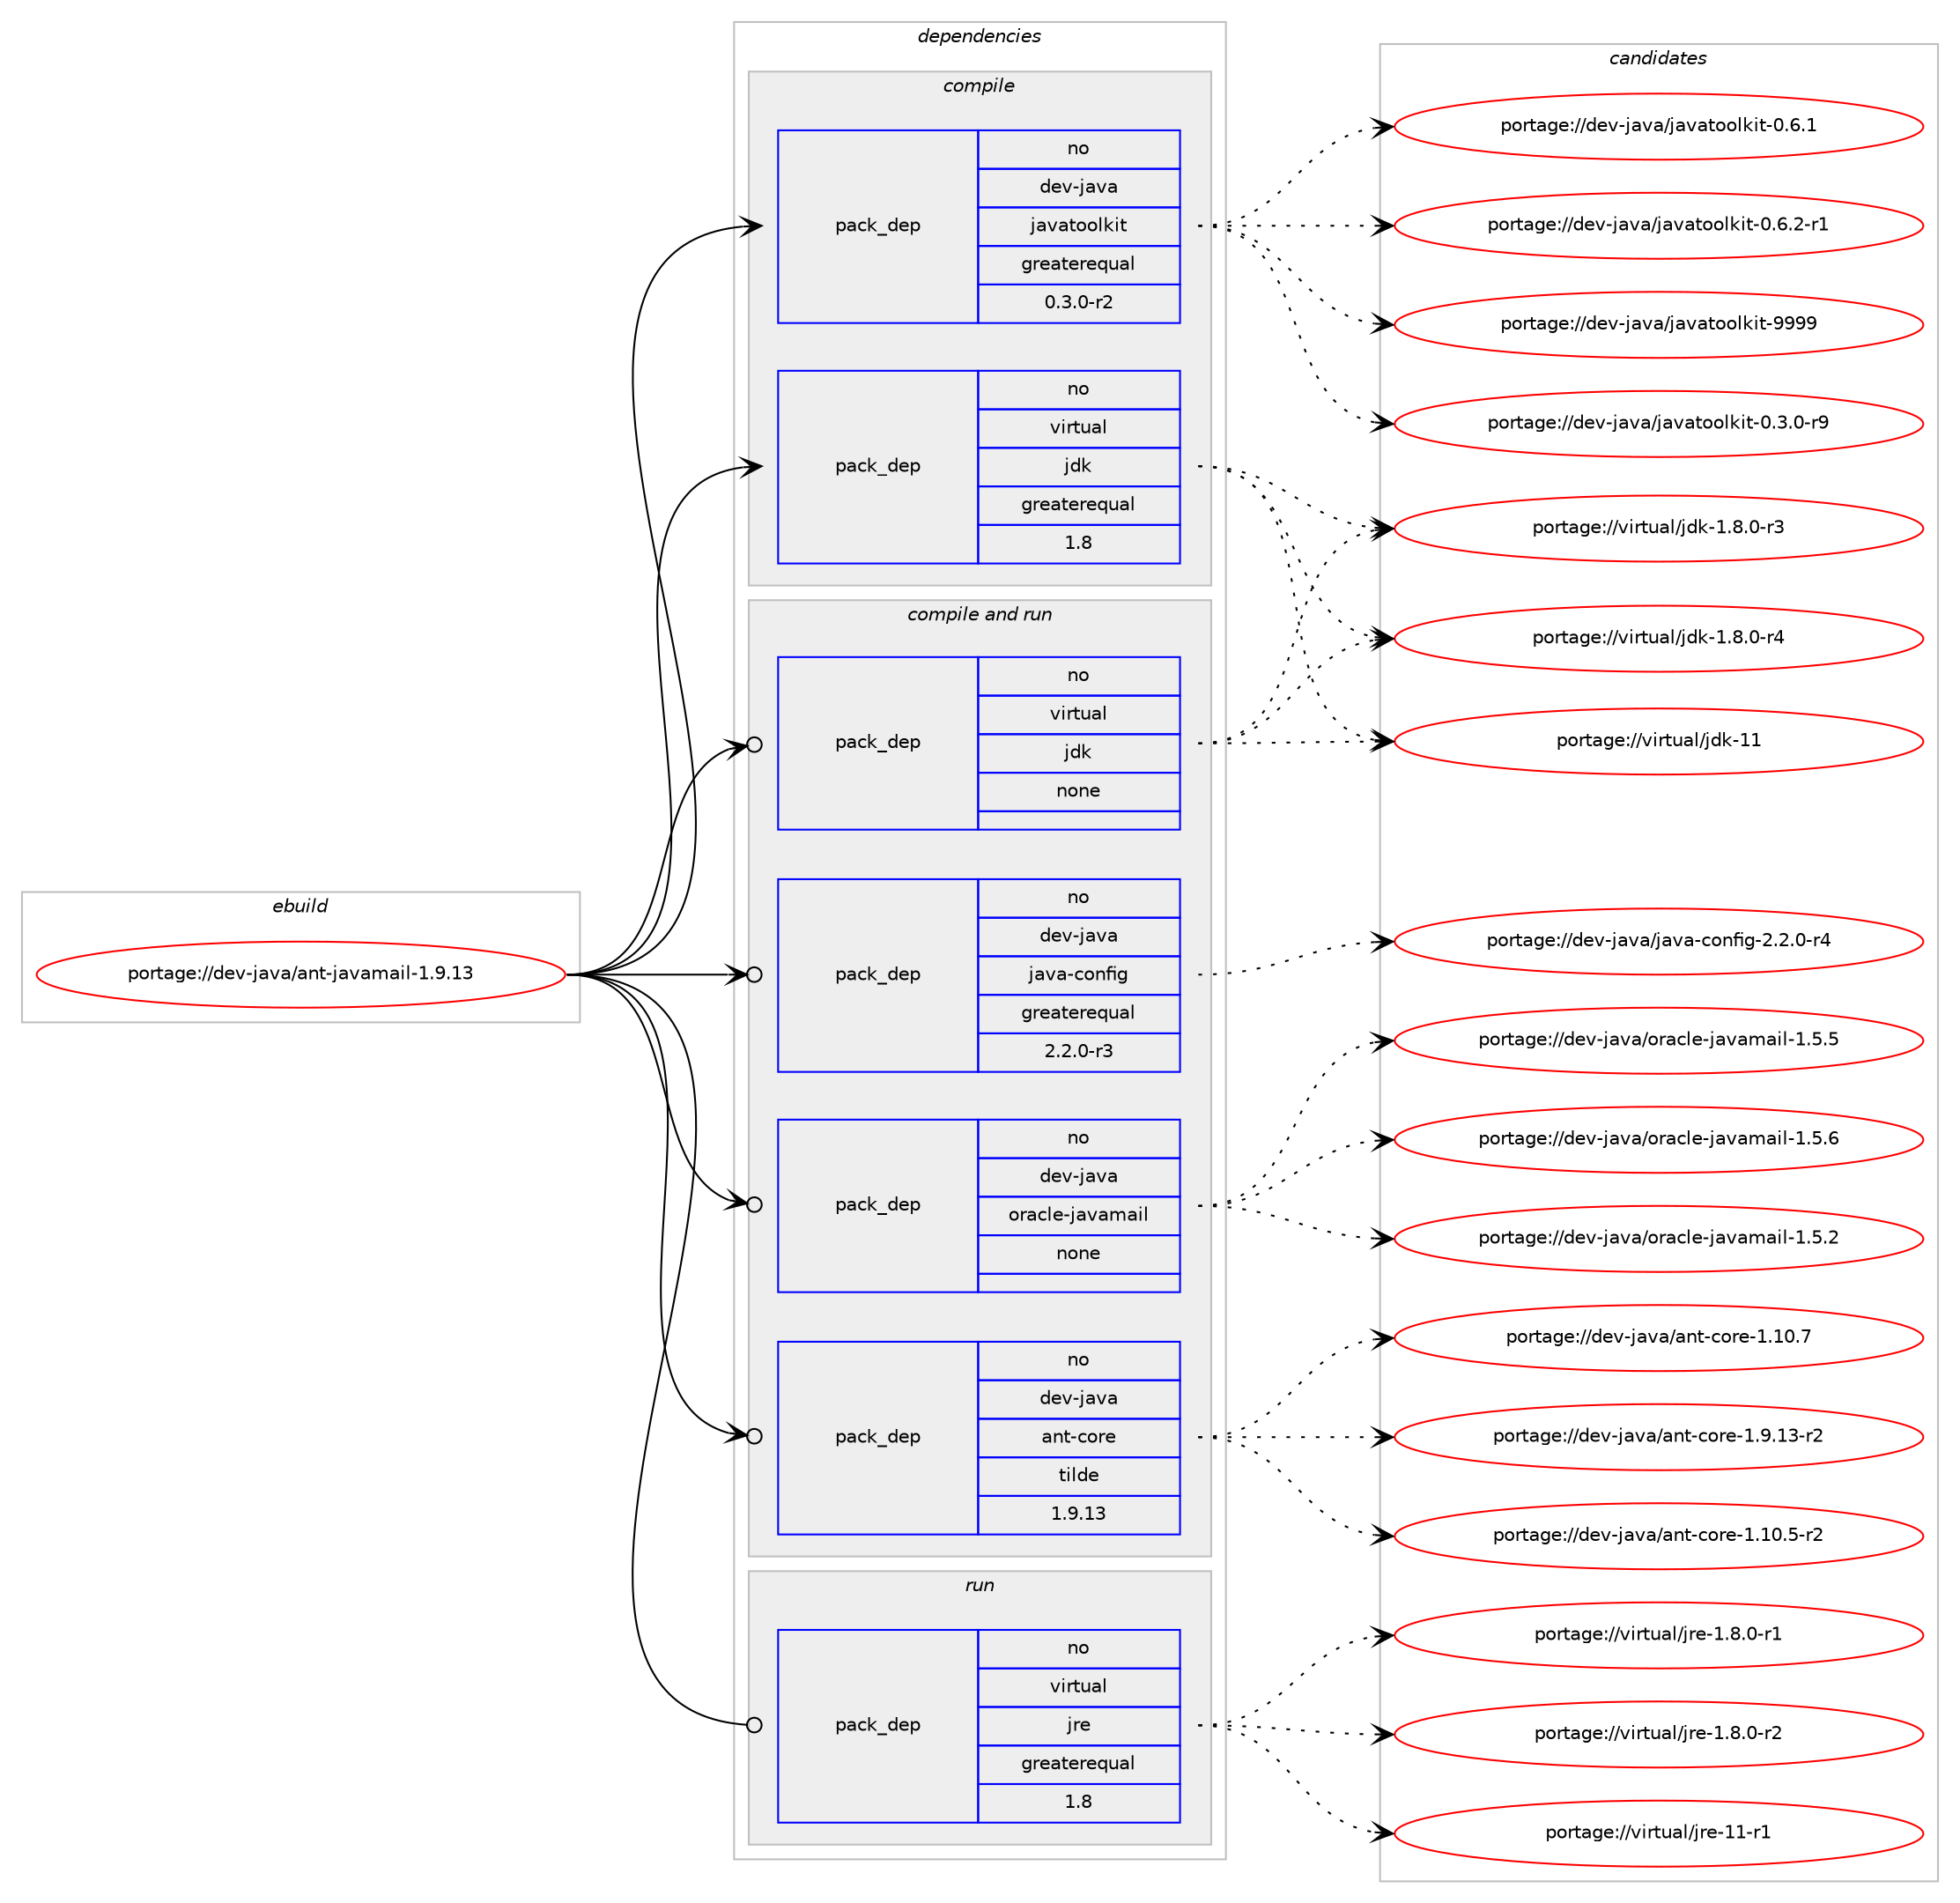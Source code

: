 digraph prolog {

# *************
# Graph options
# *************

newrank=true;
concentrate=true;
compound=true;
graph [rankdir=LR,fontname=Helvetica,fontsize=10,ranksep=1.5];#, ranksep=2.5, nodesep=0.2];
edge  [arrowhead=vee];
node  [fontname=Helvetica,fontsize=10];

# **********
# The ebuild
# **********

subgraph cluster_leftcol {
color=gray;
rank=same;
label=<<i>ebuild</i>>;
id [label="portage://dev-java/ant-javamail-1.9.13", color=red, width=4, href="../dev-java/ant-javamail-1.9.13.svg"];
}

# ****************
# The dependencies
# ****************

subgraph cluster_midcol {
color=gray;
label=<<i>dependencies</i>>;
subgraph cluster_compile {
fillcolor="#eeeeee";
style=filled;
label=<<i>compile</i>>;
subgraph pack65536 {
dependency86245 [label=<<TABLE BORDER="0" CELLBORDER="1" CELLSPACING="0" CELLPADDING="4" WIDTH="220"><TR><TD ROWSPAN="6" CELLPADDING="30">pack_dep</TD></TR><TR><TD WIDTH="110">no</TD></TR><TR><TD>dev-java</TD></TR><TR><TD>javatoolkit</TD></TR><TR><TD>greaterequal</TD></TR><TR><TD>0.3.0-r2</TD></TR></TABLE>>, shape=none, color=blue];
}
id:e -> dependency86245:w [weight=20,style="solid",arrowhead="vee"];
subgraph pack65537 {
dependency86246 [label=<<TABLE BORDER="0" CELLBORDER="1" CELLSPACING="0" CELLPADDING="4" WIDTH="220"><TR><TD ROWSPAN="6" CELLPADDING="30">pack_dep</TD></TR><TR><TD WIDTH="110">no</TD></TR><TR><TD>virtual</TD></TR><TR><TD>jdk</TD></TR><TR><TD>greaterequal</TD></TR><TR><TD>1.8</TD></TR></TABLE>>, shape=none, color=blue];
}
id:e -> dependency86246:w [weight=20,style="solid",arrowhead="vee"];
}
subgraph cluster_compileandrun {
fillcolor="#eeeeee";
style=filled;
label=<<i>compile and run</i>>;
subgraph pack65538 {
dependency86247 [label=<<TABLE BORDER="0" CELLBORDER="1" CELLSPACING="0" CELLPADDING="4" WIDTH="220"><TR><TD ROWSPAN="6" CELLPADDING="30">pack_dep</TD></TR><TR><TD WIDTH="110">no</TD></TR><TR><TD>dev-java</TD></TR><TR><TD>ant-core</TD></TR><TR><TD>tilde</TD></TR><TR><TD>1.9.13</TD></TR></TABLE>>, shape=none, color=blue];
}
id:e -> dependency86247:w [weight=20,style="solid",arrowhead="odotvee"];
subgraph pack65539 {
dependency86248 [label=<<TABLE BORDER="0" CELLBORDER="1" CELLSPACING="0" CELLPADDING="4" WIDTH="220"><TR><TD ROWSPAN="6" CELLPADDING="30">pack_dep</TD></TR><TR><TD WIDTH="110">no</TD></TR><TR><TD>dev-java</TD></TR><TR><TD>java-config</TD></TR><TR><TD>greaterequal</TD></TR><TR><TD>2.2.0-r3</TD></TR></TABLE>>, shape=none, color=blue];
}
id:e -> dependency86248:w [weight=20,style="solid",arrowhead="odotvee"];
subgraph pack65540 {
dependency86249 [label=<<TABLE BORDER="0" CELLBORDER="1" CELLSPACING="0" CELLPADDING="4" WIDTH="220"><TR><TD ROWSPAN="6" CELLPADDING="30">pack_dep</TD></TR><TR><TD WIDTH="110">no</TD></TR><TR><TD>dev-java</TD></TR><TR><TD>oracle-javamail</TD></TR><TR><TD>none</TD></TR><TR><TD></TD></TR></TABLE>>, shape=none, color=blue];
}
id:e -> dependency86249:w [weight=20,style="solid",arrowhead="odotvee"];
subgraph pack65541 {
dependency86250 [label=<<TABLE BORDER="0" CELLBORDER="1" CELLSPACING="0" CELLPADDING="4" WIDTH="220"><TR><TD ROWSPAN="6" CELLPADDING="30">pack_dep</TD></TR><TR><TD WIDTH="110">no</TD></TR><TR><TD>virtual</TD></TR><TR><TD>jdk</TD></TR><TR><TD>none</TD></TR><TR><TD></TD></TR></TABLE>>, shape=none, color=blue];
}
id:e -> dependency86250:w [weight=20,style="solid",arrowhead="odotvee"];
}
subgraph cluster_run {
fillcolor="#eeeeee";
style=filled;
label=<<i>run</i>>;
subgraph pack65542 {
dependency86251 [label=<<TABLE BORDER="0" CELLBORDER="1" CELLSPACING="0" CELLPADDING="4" WIDTH="220"><TR><TD ROWSPAN="6" CELLPADDING="30">pack_dep</TD></TR><TR><TD WIDTH="110">no</TD></TR><TR><TD>virtual</TD></TR><TR><TD>jre</TD></TR><TR><TD>greaterequal</TD></TR><TR><TD>1.8</TD></TR></TABLE>>, shape=none, color=blue];
}
id:e -> dependency86251:w [weight=20,style="solid",arrowhead="odot"];
}
}

# **************
# The candidates
# **************

subgraph cluster_choices {
rank=same;
color=gray;
label=<<i>candidates</i>>;

subgraph choice65536 {
color=black;
nodesep=1;
choiceportage1001011184510697118974710697118971161111111081071051164548465146484511457 [label="portage://dev-java/javatoolkit-0.3.0-r9", color=red, width=4,href="../dev-java/javatoolkit-0.3.0-r9.svg"];
choiceportage100101118451069711897471069711897116111111108107105116454846544649 [label="portage://dev-java/javatoolkit-0.6.1", color=red, width=4,href="../dev-java/javatoolkit-0.6.1.svg"];
choiceportage1001011184510697118974710697118971161111111081071051164548465446504511449 [label="portage://dev-java/javatoolkit-0.6.2-r1", color=red, width=4,href="../dev-java/javatoolkit-0.6.2-r1.svg"];
choiceportage1001011184510697118974710697118971161111111081071051164557575757 [label="portage://dev-java/javatoolkit-9999", color=red, width=4,href="../dev-java/javatoolkit-9999.svg"];
dependency86245:e -> choiceportage1001011184510697118974710697118971161111111081071051164548465146484511457:w [style=dotted,weight="100"];
dependency86245:e -> choiceportage100101118451069711897471069711897116111111108107105116454846544649:w [style=dotted,weight="100"];
dependency86245:e -> choiceportage1001011184510697118974710697118971161111111081071051164548465446504511449:w [style=dotted,weight="100"];
dependency86245:e -> choiceportage1001011184510697118974710697118971161111111081071051164557575757:w [style=dotted,weight="100"];
}
subgraph choice65537 {
color=black;
nodesep=1;
choiceportage11810511411611797108471061001074549465646484511451 [label="portage://virtual/jdk-1.8.0-r3", color=red, width=4,href="../virtual/jdk-1.8.0-r3.svg"];
choiceportage11810511411611797108471061001074549465646484511452 [label="portage://virtual/jdk-1.8.0-r4", color=red, width=4,href="../virtual/jdk-1.8.0-r4.svg"];
choiceportage1181051141161179710847106100107454949 [label="portage://virtual/jdk-11", color=red, width=4,href="../virtual/jdk-11.svg"];
dependency86246:e -> choiceportage11810511411611797108471061001074549465646484511451:w [style=dotted,weight="100"];
dependency86246:e -> choiceportage11810511411611797108471061001074549465646484511452:w [style=dotted,weight="100"];
dependency86246:e -> choiceportage1181051141161179710847106100107454949:w [style=dotted,weight="100"];
}
subgraph choice65538 {
color=black;
nodesep=1;
choiceportage10010111845106971189747971101164599111114101454946494846534511450 [label="portage://dev-java/ant-core-1.10.5-r2", color=red, width=4,href="../dev-java/ant-core-1.10.5-r2.svg"];
choiceportage1001011184510697118974797110116459911111410145494649484655 [label="portage://dev-java/ant-core-1.10.7", color=red, width=4,href="../dev-java/ant-core-1.10.7.svg"];
choiceportage10010111845106971189747971101164599111114101454946574649514511450 [label="portage://dev-java/ant-core-1.9.13-r2", color=red, width=4,href="../dev-java/ant-core-1.9.13-r2.svg"];
dependency86247:e -> choiceportage10010111845106971189747971101164599111114101454946494846534511450:w [style=dotted,weight="100"];
dependency86247:e -> choiceportage1001011184510697118974797110116459911111410145494649484655:w [style=dotted,weight="100"];
dependency86247:e -> choiceportage10010111845106971189747971101164599111114101454946574649514511450:w [style=dotted,weight="100"];
}
subgraph choice65539 {
color=black;
nodesep=1;
choiceportage10010111845106971189747106971189745991111101021051034550465046484511452 [label="portage://dev-java/java-config-2.2.0-r4", color=red, width=4,href="../dev-java/java-config-2.2.0-r4.svg"];
dependency86248:e -> choiceportage10010111845106971189747106971189745991111101021051034550465046484511452:w [style=dotted,weight="100"];
}
subgraph choice65540 {
color=black;
nodesep=1;
choiceportage10010111845106971189747111114979910810145106971189710997105108454946534650 [label="portage://dev-java/oracle-javamail-1.5.2", color=red, width=4,href="../dev-java/oracle-javamail-1.5.2.svg"];
choiceportage10010111845106971189747111114979910810145106971189710997105108454946534653 [label="portage://dev-java/oracle-javamail-1.5.5", color=red, width=4,href="../dev-java/oracle-javamail-1.5.5.svg"];
choiceportage10010111845106971189747111114979910810145106971189710997105108454946534654 [label="portage://dev-java/oracle-javamail-1.5.6", color=red, width=4,href="../dev-java/oracle-javamail-1.5.6.svg"];
dependency86249:e -> choiceportage10010111845106971189747111114979910810145106971189710997105108454946534650:w [style=dotted,weight="100"];
dependency86249:e -> choiceportage10010111845106971189747111114979910810145106971189710997105108454946534653:w [style=dotted,weight="100"];
dependency86249:e -> choiceportage10010111845106971189747111114979910810145106971189710997105108454946534654:w [style=dotted,weight="100"];
}
subgraph choice65541 {
color=black;
nodesep=1;
choiceportage11810511411611797108471061001074549465646484511451 [label="portage://virtual/jdk-1.8.0-r3", color=red, width=4,href="../virtual/jdk-1.8.0-r3.svg"];
choiceportage11810511411611797108471061001074549465646484511452 [label="portage://virtual/jdk-1.8.0-r4", color=red, width=4,href="../virtual/jdk-1.8.0-r4.svg"];
choiceportage1181051141161179710847106100107454949 [label="portage://virtual/jdk-11", color=red, width=4,href="../virtual/jdk-11.svg"];
dependency86250:e -> choiceportage11810511411611797108471061001074549465646484511451:w [style=dotted,weight="100"];
dependency86250:e -> choiceportage11810511411611797108471061001074549465646484511452:w [style=dotted,weight="100"];
dependency86250:e -> choiceportage1181051141161179710847106100107454949:w [style=dotted,weight="100"];
}
subgraph choice65542 {
color=black;
nodesep=1;
choiceportage11810511411611797108471061141014549465646484511449 [label="portage://virtual/jre-1.8.0-r1", color=red, width=4,href="../virtual/jre-1.8.0-r1.svg"];
choiceportage11810511411611797108471061141014549465646484511450 [label="portage://virtual/jre-1.8.0-r2", color=red, width=4,href="../virtual/jre-1.8.0-r2.svg"];
choiceportage11810511411611797108471061141014549494511449 [label="portage://virtual/jre-11-r1", color=red, width=4,href="../virtual/jre-11-r1.svg"];
dependency86251:e -> choiceportage11810511411611797108471061141014549465646484511449:w [style=dotted,weight="100"];
dependency86251:e -> choiceportage11810511411611797108471061141014549465646484511450:w [style=dotted,weight="100"];
dependency86251:e -> choiceportage11810511411611797108471061141014549494511449:w [style=dotted,weight="100"];
}
}

}
